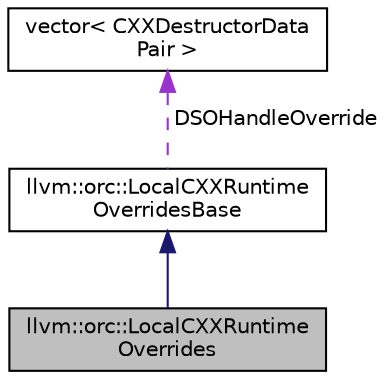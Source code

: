 digraph "llvm::orc::LocalCXXRuntimeOverrides"
{
 // LATEX_PDF_SIZE
  bgcolor="transparent";
  edge [fontname="Helvetica",fontsize="10",labelfontname="Helvetica",labelfontsize="10"];
  node [fontname="Helvetica",fontsize="10",shape="box"];
  Node1 [label="llvm::orc::LocalCXXRuntime\lOverrides",height=0.2,width=0.4,color="black", fillcolor="grey75", style="filled", fontcolor="black",tooltip=" "];
  Node2 -> Node1 [dir="back",color="midnightblue",fontsize="10",style="solid",fontname="Helvetica"];
  Node2 [label="llvm::orc::LocalCXXRuntime\lOverridesBase",height=0.2,width=0.4,color="black",URL="$classllvm_1_1orc_1_1LocalCXXRuntimeOverridesBase.html",tooltip="Support class for static dtor execution."];
  Node3 -> Node2 [dir="back",color="darkorchid3",fontsize="10",style="dashed",label=" DSOHandleOverride" ,fontname="Helvetica"];
  Node3 [label="vector\< CXXDestructorData\lPair \>",height=0.2,width=0.4,color="black",tooltip=" "];
}
